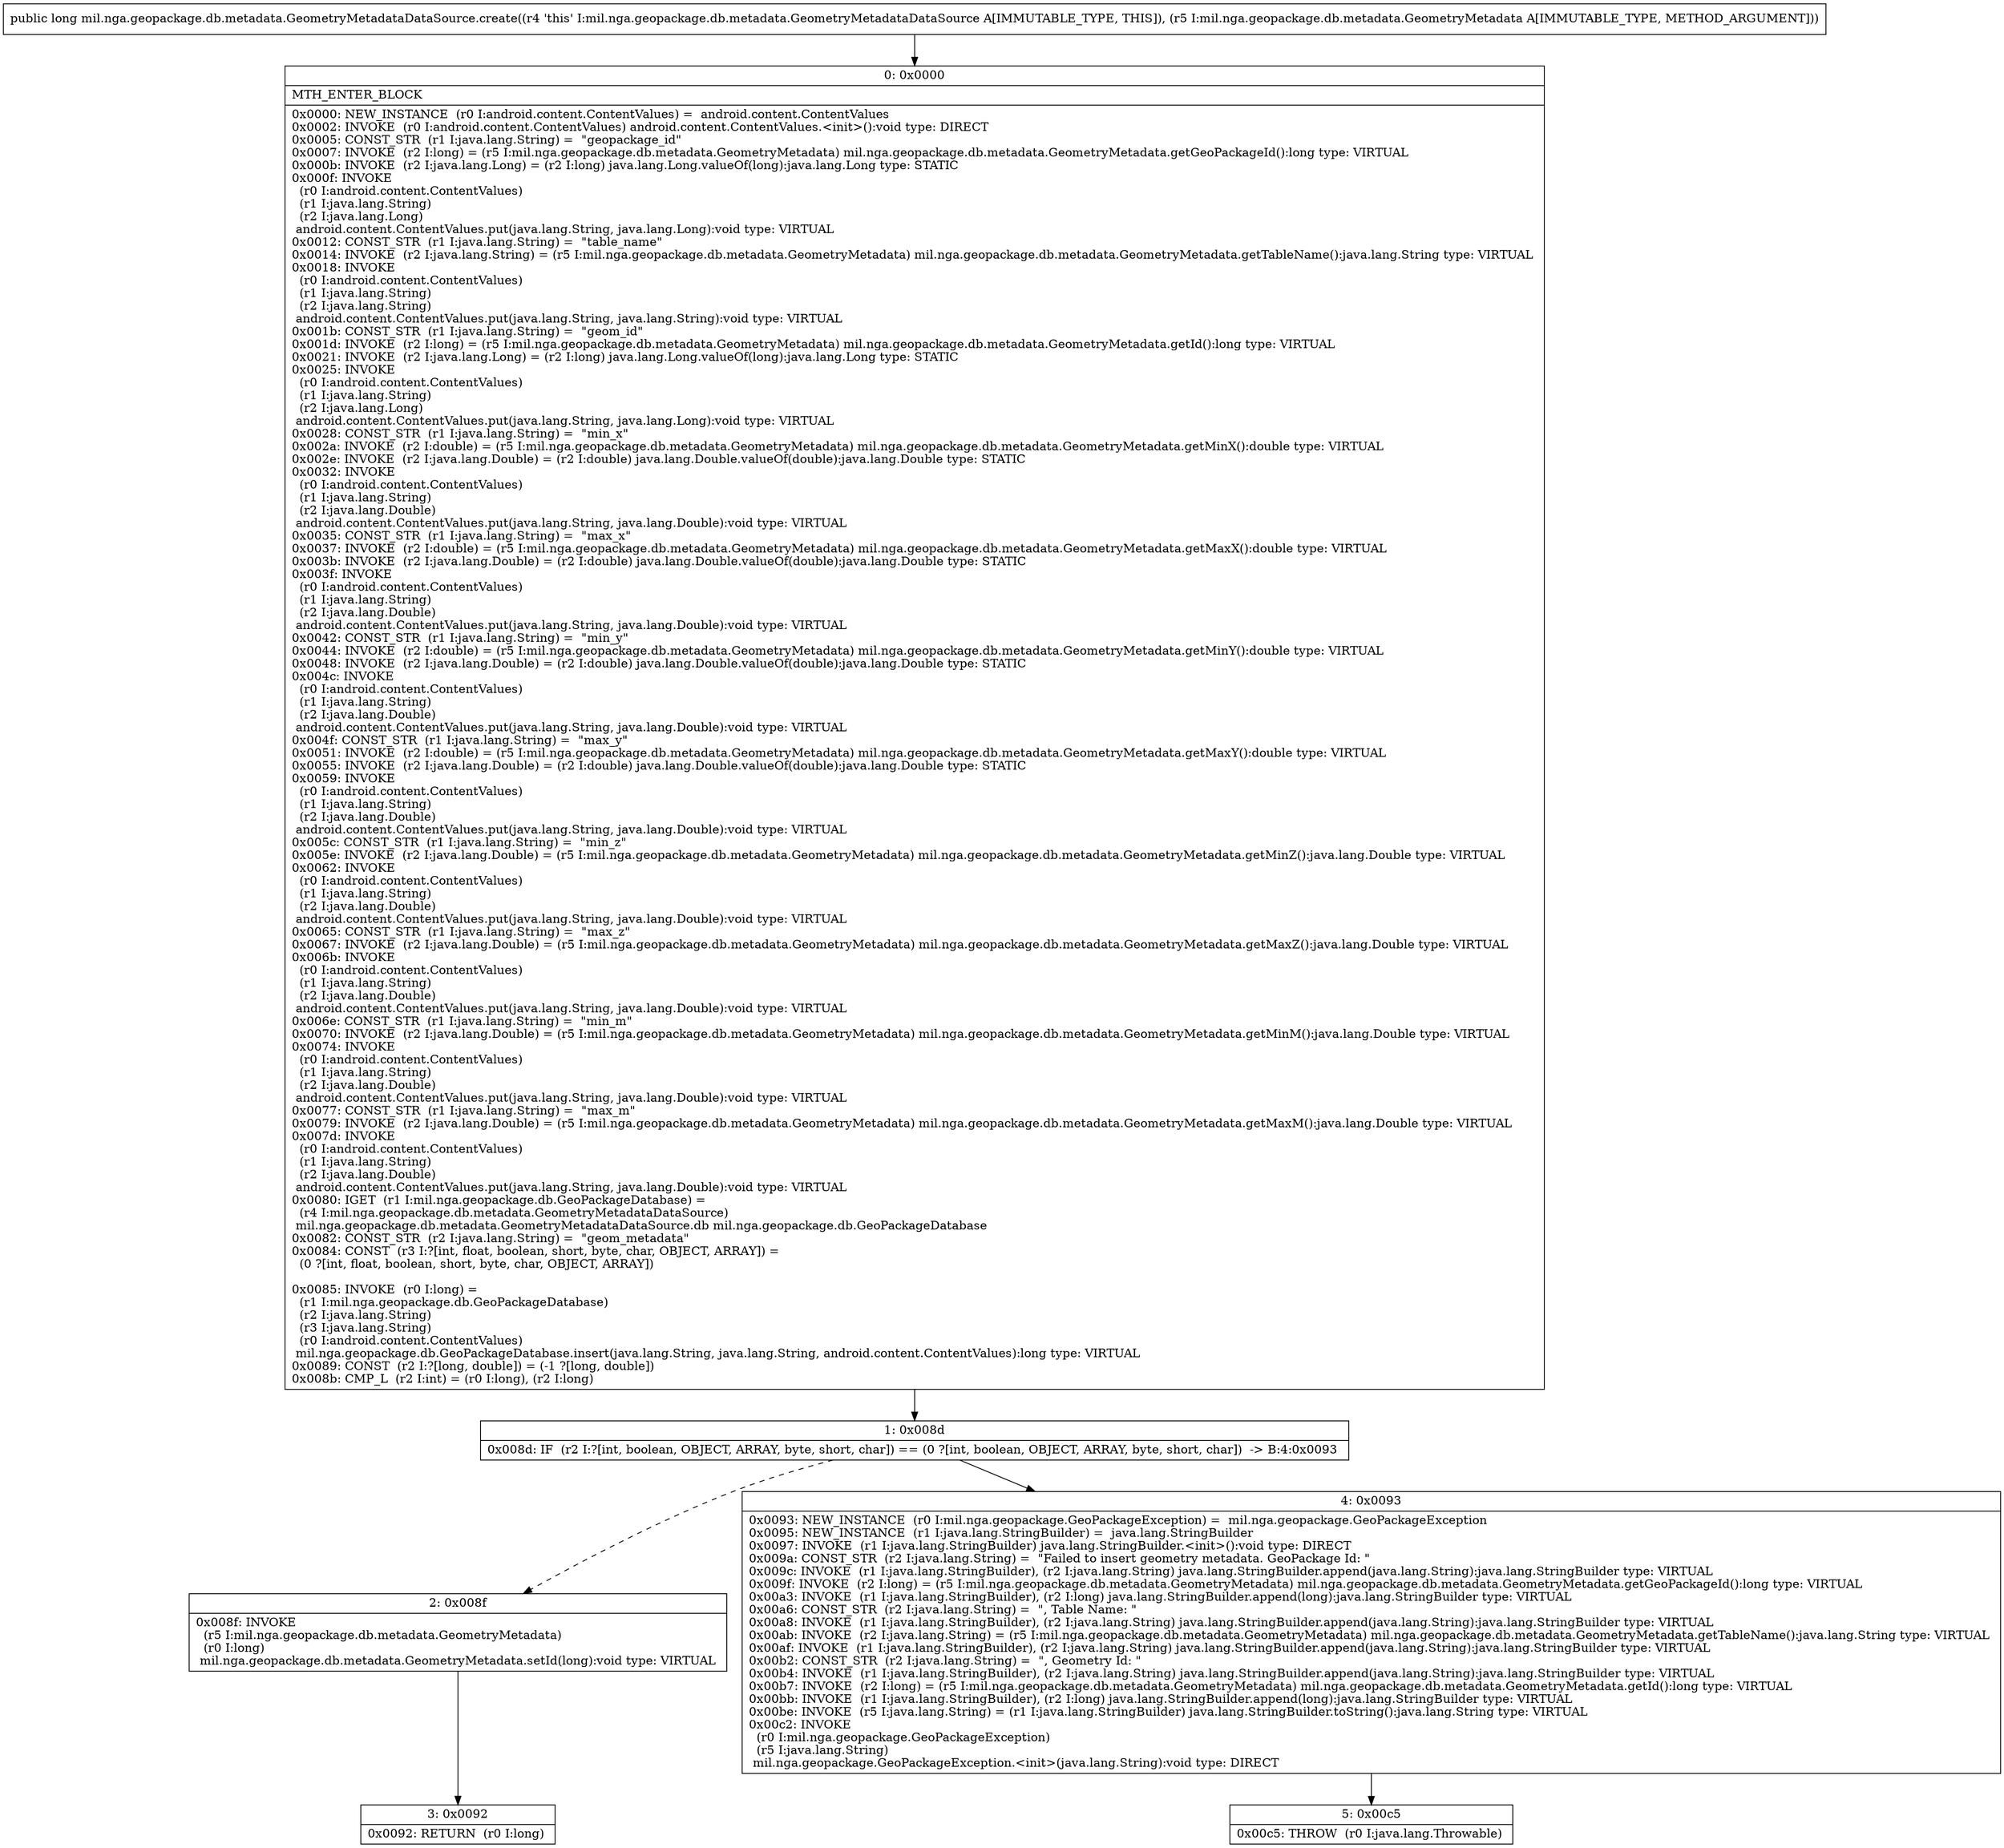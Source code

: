 digraph "CFG formil.nga.geopackage.db.metadata.GeometryMetadataDataSource.create(Lmil\/nga\/geopackage\/db\/metadata\/GeometryMetadata;)J" {
Node_0 [shape=record,label="{0\:\ 0x0000|MTH_ENTER_BLOCK\l|0x0000: NEW_INSTANCE  (r0 I:android.content.ContentValues) =  android.content.ContentValues \l0x0002: INVOKE  (r0 I:android.content.ContentValues) android.content.ContentValues.\<init\>():void type: DIRECT \l0x0005: CONST_STR  (r1 I:java.lang.String) =  \"geopackage_id\" \l0x0007: INVOKE  (r2 I:long) = (r5 I:mil.nga.geopackage.db.metadata.GeometryMetadata) mil.nga.geopackage.db.metadata.GeometryMetadata.getGeoPackageId():long type: VIRTUAL \l0x000b: INVOKE  (r2 I:java.lang.Long) = (r2 I:long) java.lang.Long.valueOf(long):java.lang.Long type: STATIC \l0x000f: INVOKE  \l  (r0 I:android.content.ContentValues)\l  (r1 I:java.lang.String)\l  (r2 I:java.lang.Long)\l android.content.ContentValues.put(java.lang.String, java.lang.Long):void type: VIRTUAL \l0x0012: CONST_STR  (r1 I:java.lang.String) =  \"table_name\" \l0x0014: INVOKE  (r2 I:java.lang.String) = (r5 I:mil.nga.geopackage.db.metadata.GeometryMetadata) mil.nga.geopackage.db.metadata.GeometryMetadata.getTableName():java.lang.String type: VIRTUAL \l0x0018: INVOKE  \l  (r0 I:android.content.ContentValues)\l  (r1 I:java.lang.String)\l  (r2 I:java.lang.String)\l android.content.ContentValues.put(java.lang.String, java.lang.String):void type: VIRTUAL \l0x001b: CONST_STR  (r1 I:java.lang.String) =  \"geom_id\" \l0x001d: INVOKE  (r2 I:long) = (r5 I:mil.nga.geopackage.db.metadata.GeometryMetadata) mil.nga.geopackage.db.metadata.GeometryMetadata.getId():long type: VIRTUAL \l0x0021: INVOKE  (r2 I:java.lang.Long) = (r2 I:long) java.lang.Long.valueOf(long):java.lang.Long type: STATIC \l0x0025: INVOKE  \l  (r0 I:android.content.ContentValues)\l  (r1 I:java.lang.String)\l  (r2 I:java.lang.Long)\l android.content.ContentValues.put(java.lang.String, java.lang.Long):void type: VIRTUAL \l0x0028: CONST_STR  (r1 I:java.lang.String) =  \"min_x\" \l0x002a: INVOKE  (r2 I:double) = (r5 I:mil.nga.geopackage.db.metadata.GeometryMetadata) mil.nga.geopackage.db.metadata.GeometryMetadata.getMinX():double type: VIRTUAL \l0x002e: INVOKE  (r2 I:java.lang.Double) = (r2 I:double) java.lang.Double.valueOf(double):java.lang.Double type: STATIC \l0x0032: INVOKE  \l  (r0 I:android.content.ContentValues)\l  (r1 I:java.lang.String)\l  (r2 I:java.lang.Double)\l android.content.ContentValues.put(java.lang.String, java.lang.Double):void type: VIRTUAL \l0x0035: CONST_STR  (r1 I:java.lang.String) =  \"max_x\" \l0x0037: INVOKE  (r2 I:double) = (r5 I:mil.nga.geopackage.db.metadata.GeometryMetadata) mil.nga.geopackage.db.metadata.GeometryMetadata.getMaxX():double type: VIRTUAL \l0x003b: INVOKE  (r2 I:java.lang.Double) = (r2 I:double) java.lang.Double.valueOf(double):java.lang.Double type: STATIC \l0x003f: INVOKE  \l  (r0 I:android.content.ContentValues)\l  (r1 I:java.lang.String)\l  (r2 I:java.lang.Double)\l android.content.ContentValues.put(java.lang.String, java.lang.Double):void type: VIRTUAL \l0x0042: CONST_STR  (r1 I:java.lang.String) =  \"min_y\" \l0x0044: INVOKE  (r2 I:double) = (r5 I:mil.nga.geopackage.db.metadata.GeometryMetadata) mil.nga.geopackage.db.metadata.GeometryMetadata.getMinY():double type: VIRTUAL \l0x0048: INVOKE  (r2 I:java.lang.Double) = (r2 I:double) java.lang.Double.valueOf(double):java.lang.Double type: STATIC \l0x004c: INVOKE  \l  (r0 I:android.content.ContentValues)\l  (r1 I:java.lang.String)\l  (r2 I:java.lang.Double)\l android.content.ContentValues.put(java.lang.String, java.lang.Double):void type: VIRTUAL \l0x004f: CONST_STR  (r1 I:java.lang.String) =  \"max_y\" \l0x0051: INVOKE  (r2 I:double) = (r5 I:mil.nga.geopackage.db.metadata.GeometryMetadata) mil.nga.geopackage.db.metadata.GeometryMetadata.getMaxY():double type: VIRTUAL \l0x0055: INVOKE  (r2 I:java.lang.Double) = (r2 I:double) java.lang.Double.valueOf(double):java.lang.Double type: STATIC \l0x0059: INVOKE  \l  (r0 I:android.content.ContentValues)\l  (r1 I:java.lang.String)\l  (r2 I:java.lang.Double)\l android.content.ContentValues.put(java.lang.String, java.lang.Double):void type: VIRTUAL \l0x005c: CONST_STR  (r1 I:java.lang.String) =  \"min_z\" \l0x005e: INVOKE  (r2 I:java.lang.Double) = (r5 I:mil.nga.geopackage.db.metadata.GeometryMetadata) mil.nga.geopackage.db.metadata.GeometryMetadata.getMinZ():java.lang.Double type: VIRTUAL \l0x0062: INVOKE  \l  (r0 I:android.content.ContentValues)\l  (r1 I:java.lang.String)\l  (r2 I:java.lang.Double)\l android.content.ContentValues.put(java.lang.String, java.lang.Double):void type: VIRTUAL \l0x0065: CONST_STR  (r1 I:java.lang.String) =  \"max_z\" \l0x0067: INVOKE  (r2 I:java.lang.Double) = (r5 I:mil.nga.geopackage.db.metadata.GeometryMetadata) mil.nga.geopackage.db.metadata.GeometryMetadata.getMaxZ():java.lang.Double type: VIRTUAL \l0x006b: INVOKE  \l  (r0 I:android.content.ContentValues)\l  (r1 I:java.lang.String)\l  (r2 I:java.lang.Double)\l android.content.ContentValues.put(java.lang.String, java.lang.Double):void type: VIRTUAL \l0x006e: CONST_STR  (r1 I:java.lang.String) =  \"min_m\" \l0x0070: INVOKE  (r2 I:java.lang.Double) = (r5 I:mil.nga.geopackage.db.metadata.GeometryMetadata) mil.nga.geopackage.db.metadata.GeometryMetadata.getMinM():java.lang.Double type: VIRTUAL \l0x0074: INVOKE  \l  (r0 I:android.content.ContentValues)\l  (r1 I:java.lang.String)\l  (r2 I:java.lang.Double)\l android.content.ContentValues.put(java.lang.String, java.lang.Double):void type: VIRTUAL \l0x0077: CONST_STR  (r1 I:java.lang.String) =  \"max_m\" \l0x0079: INVOKE  (r2 I:java.lang.Double) = (r5 I:mil.nga.geopackage.db.metadata.GeometryMetadata) mil.nga.geopackage.db.metadata.GeometryMetadata.getMaxM():java.lang.Double type: VIRTUAL \l0x007d: INVOKE  \l  (r0 I:android.content.ContentValues)\l  (r1 I:java.lang.String)\l  (r2 I:java.lang.Double)\l android.content.ContentValues.put(java.lang.String, java.lang.Double):void type: VIRTUAL \l0x0080: IGET  (r1 I:mil.nga.geopackage.db.GeoPackageDatabase) = \l  (r4 I:mil.nga.geopackage.db.metadata.GeometryMetadataDataSource)\l mil.nga.geopackage.db.metadata.GeometryMetadataDataSource.db mil.nga.geopackage.db.GeoPackageDatabase \l0x0082: CONST_STR  (r2 I:java.lang.String) =  \"geom_metadata\" \l0x0084: CONST  (r3 I:?[int, float, boolean, short, byte, char, OBJECT, ARRAY]) = \l  (0 ?[int, float, boolean, short, byte, char, OBJECT, ARRAY])\l \l0x0085: INVOKE  (r0 I:long) = \l  (r1 I:mil.nga.geopackage.db.GeoPackageDatabase)\l  (r2 I:java.lang.String)\l  (r3 I:java.lang.String)\l  (r0 I:android.content.ContentValues)\l mil.nga.geopackage.db.GeoPackageDatabase.insert(java.lang.String, java.lang.String, android.content.ContentValues):long type: VIRTUAL \l0x0089: CONST  (r2 I:?[long, double]) = (\-1 ?[long, double]) \l0x008b: CMP_L  (r2 I:int) = (r0 I:long), (r2 I:long) \l}"];
Node_1 [shape=record,label="{1\:\ 0x008d|0x008d: IF  (r2 I:?[int, boolean, OBJECT, ARRAY, byte, short, char]) == (0 ?[int, boolean, OBJECT, ARRAY, byte, short, char])  \-\> B:4:0x0093 \l}"];
Node_2 [shape=record,label="{2\:\ 0x008f|0x008f: INVOKE  \l  (r5 I:mil.nga.geopackage.db.metadata.GeometryMetadata)\l  (r0 I:long)\l mil.nga.geopackage.db.metadata.GeometryMetadata.setId(long):void type: VIRTUAL \l}"];
Node_3 [shape=record,label="{3\:\ 0x0092|0x0092: RETURN  (r0 I:long) \l}"];
Node_4 [shape=record,label="{4\:\ 0x0093|0x0093: NEW_INSTANCE  (r0 I:mil.nga.geopackage.GeoPackageException) =  mil.nga.geopackage.GeoPackageException \l0x0095: NEW_INSTANCE  (r1 I:java.lang.StringBuilder) =  java.lang.StringBuilder \l0x0097: INVOKE  (r1 I:java.lang.StringBuilder) java.lang.StringBuilder.\<init\>():void type: DIRECT \l0x009a: CONST_STR  (r2 I:java.lang.String) =  \"Failed to insert geometry metadata. GeoPackage Id: \" \l0x009c: INVOKE  (r1 I:java.lang.StringBuilder), (r2 I:java.lang.String) java.lang.StringBuilder.append(java.lang.String):java.lang.StringBuilder type: VIRTUAL \l0x009f: INVOKE  (r2 I:long) = (r5 I:mil.nga.geopackage.db.metadata.GeometryMetadata) mil.nga.geopackage.db.metadata.GeometryMetadata.getGeoPackageId():long type: VIRTUAL \l0x00a3: INVOKE  (r1 I:java.lang.StringBuilder), (r2 I:long) java.lang.StringBuilder.append(long):java.lang.StringBuilder type: VIRTUAL \l0x00a6: CONST_STR  (r2 I:java.lang.String) =  \", Table Name: \" \l0x00a8: INVOKE  (r1 I:java.lang.StringBuilder), (r2 I:java.lang.String) java.lang.StringBuilder.append(java.lang.String):java.lang.StringBuilder type: VIRTUAL \l0x00ab: INVOKE  (r2 I:java.lang.String) = (r5 I:mil.nga.geopackage.db.metadata.GeometryMetadata) mil.nga.geopackage.db.metadata.GeometryMetadata.getTableName():java.lang.String type: VIRTUAL \l0x00af: INVOKE  (r1 I:java.lang.StringBuilder), (r2 I:java.lang.String) java.lang.StringBuilder.append(java.lang.String):java.lang.StringBuilder type: VIRTUAL \l0x00b2: CONST_STR  (r2 I:java.lang.String) =  \", Geometry Id: \" \l0x00b4: INVOKE  (r1 I:java.lang.StringBuilder), (r2 I:java.lang.String) java.lang.StringBuilder.append(java.lang.String):java.lang.StringBuilder type: VIRTUAL \l0x00b7: INVOKE  (r2 I:long) = (r5 I:mil.nga.geopackage.db.metadata.GeometryMetadata) mil.nga.geopackage.db.metadata.GeometryMetadata.getId():long type: VIRTUAL \l0x00bb: INVOKE  (r1 I:java.lang.StringBuilder), (r2 I:long) java.lang.StringBuilder.append(long):java.lang.StringBuilder type: VIRTUAL \l0x00be: INVOKE  (r5 I:java.lang.String) = (r1 I:java.lang.StringBuilder) java.lang.StringBuilder.toString():java.lang.String type: VIRTUAL \l0x00c2: INVOKE  \l  (r0 I:mil.nga.geopackage.GeoPackageException)\l  (r5 I:java.lang.String)\l mil.nga.geopackage.GeoPackageException.\<init\>(java.lang.String):void type: DIRECT \l}"];
Node_5 [shape=record,label="{5\:\ 0x00c5|0x00c5: THROW  (r0 I:java.lang.Throwable) \l}"];
MethodNode[shape=record,label="{public long mil.nga.geopackage.db.metadata.GeometryMetadataDataSource.create((r4 'this' I:mil.nga.geopackage.db.metadata.GeometryMetadataDataSource A[IMMUTABLE_TYPE, THIS]), (r5 I:mil.nga.geopackage.db.metadata.GeometryMetadata A[IMMUTABLE_TYPE, METHOD_ARGUMENT])) }"];
MethodNode -> Node_0;
Node_0 -> Node_1;
Node_1 -> Node_2[style=dashed];
Node_1 -> Node_4;
Node_2 -> Node_3;
Node_4 -> Node_5;
}

